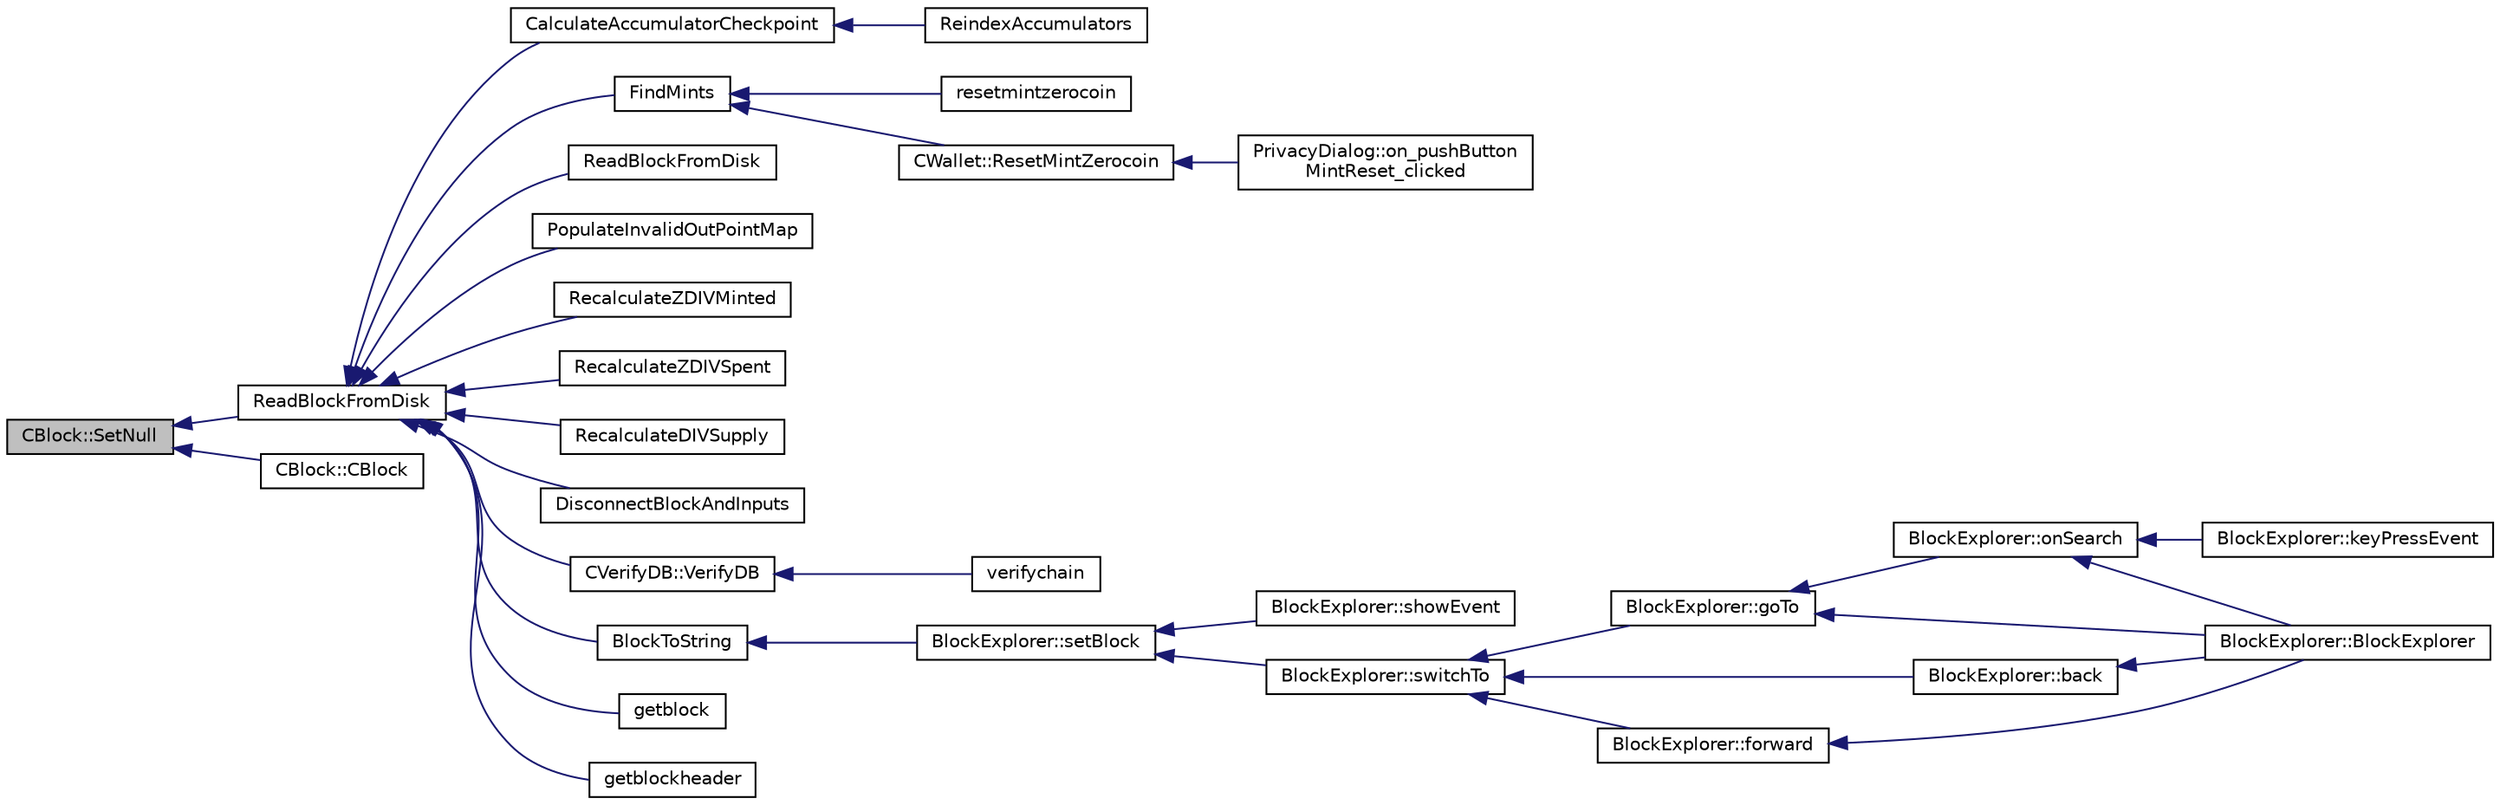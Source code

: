 digraph "CBlock::SetNull"
{
  edge [fontname="Helvetica",fontsize="10",labelfontname="Helvetica",labelfontsize="10"];
  node [fontname="Helvetica",fontsize="10",shape=record];
  rankdir="LR";
  Node212 [label="CBlock::SetNull",height=0.2,width=0.4,color="black", fillcolor="grey75", style="filled", fontcolor="black"];
  Node212 -> Node213 [dir="back",color="midnightblue",fontsize="10",style="solid",fontname="Helvetica"];
  Node213 [label="ReadBlockFromDisk",height=0.2,width=0.4,color="black", fillcolor="white", style="filled",URL="$main_8h.html#a2dc350346749b7da7f4b40c114ee5147"];
  Node213 -> Node214 [dir="back",color="midnightblue",fontsize="10",style="solid",fontname="Helvetica"];
  Node214 [label="CalculateAccumulatorCheckpoint",height=0.2,width=0.4,color="black", fillcolor="white", style="filled",URL="$accumulators_8h.html#a62f6e6ab26cfeebb5b184a41ba770e0e"];
  Node214 -> Node215 [dir="back",color="midnightblue",fontsize="10",style="solid",fontname="Helvetica"];
  Node215 [label="ReindexAccumulators",height=0.2,width=0.4,color="black", fillcolor="white", style="filled",URL="$main_8h.html#a4a74b45eb12b8c115906e305e109c5d9"];
  Node213 -> Node216 [dir="back",color="midnightblue",fontsize="10",style="solid",fontname="Helvetica"];
  Node216 [label="FindMints",height=0.2,width=0.4,color="black", fillcolor="white", style="filled",URL="$main_8h.html#a5bdf923beb5f3417fd033c28216b6acb"];
  Node216 -> Node217 [dir="back",color="midnightblue",fontsize="10",style="solid",fontname="Helvetica"];
  Node217 [label="resetmintzerocoin",height=0.2,width=0.4,color="black", fillcolor="white", style="filled",URL="$rpcwallet_8cpp.html#a9336d9bdaa3e1ebb98fb2cc6fdef1d9b"];
  Node216 -> Node218 [dir="back",color="midnightblue",fontsize="10",style="solid",fontname="Helvetica"];
  Node218 [label="CWallet::ResetMintZerocoin",height=0.2,width=0.4,color="black", fillcolor="white", style="filled",URL="$class_c_wallet.html#a48b81fb27683fe4693a7385909dcd391"];
  Node218 -> Node219 [dir="back",color="midnightblue",fontsize="10",style="solid",fontname="Helvetica"];
  Node219 [label="PrivacyDialog::on_pushButton\lMintReset_clicked",height=0.2,width=0.4,color="black", fillcolor="white", style="filled",URL="$class_privacy_dialog.html#a1a50924516087ce5810b2b2831567a31"];
  Node213 -> Node220 [dir="back",color="midnightblue",fontsize="10",style="solid",fontname="Helvetica"];
  Node220 [label="ReadBlockFromDisk",height=0.2,width=0.4,color="black", fillcolor="white", style="filled",URL="$main_8h.html#a445ff051f3b0038c0b19b7e1156c9f95"];
  Node213 -> Node221 [dir="back",color="midnightblue",fontsize="10",style="solid",fontname="Helvetica"];
  Node221 [label="PopulateInvalidOutPointMap",height=0.2,width=0.4,color="black", fillcolor="white", style="filled",URL="$main_8h.html#ae7d38ec9b36061a4216d318d34dde6e2"];
  Node213 -> Node222 [dir="back",color="midnightblue",fontsize="10",style="solid",fontname="Helvetica"];
  Node222 [label="RecalculateZDIVMinted",height=0.2,width=0.4,color="black", fillcolor="white", style="filled",URL="$main_8h.html#a4143f85b263bcd3fc3915dbc19009495"];
  Node213 -> Node223 [dir="back",color="midnightblue",fontsize="10",style="solid",fontname="Helvetica"];
  Node223 [label="RecalculateZDIVSpent",height=0.2,width=0.4,color="black", fillcolor="white", style="filled",URL="$main_8h.html#a161774bfe6fd9f0422f56db71f98071b"];
  Node213 -> Node224 [dir="back",color="midnightblue",fontsize="10",style="solid",fontname="Helvetica"];
  Node224 [label="RecalculateDIVSupply",height=0.2,width=0.4,color="black", fillcolor="white", style="filled",URL="$main_8h.html#aebdec7b14f50bbafc5aafe72f08c716d"];
  Node213 -> Node225 [dir="back",color="midnightblue",fontsize="10",style="solid",fontname="Helvetica"];
  Node225 [label="DisconnectBlockAndInputs",height=0.2,width=0.4,color="black", fillcolor="white", style="filled",URL="$main_8cpp.html#acc33d7f850152cbbb9d00f7c71d99704"];
  Node213 -> Node226 [dir="back",color="midnightblue",fontsize="10",style="solid",fontname="Helvetica"];
  Node226 [label="CVerifyDB::VerifyDB",height=0.2,width=0.4,color="black", fillcolor="white", style="filled",URL="$class_c_verify_d_b.html#a5d3e3ade35a14ddce2404e18e4b1df50"];
  Node226 -> Node227 [dir="back",color="midnightblue",fontsize="10",style="solid",fontname="Helvetica"];
  Node227 [label="verifychain",height=0.2,width=0.4,color="black", fillcolor="white", style="filled",URL="$rpcblockchain_8cpp.html#a0b1dd8862fc7292c243ad9489f96a3c8"];
  Node213 -> Node228 [dir="back",color="midnightblue",fontsize="10",style="solid",fontname="Helvetica"];
  Node228 [label="BlockToString",height=0.2,width=0.4,color="black", fillcolor="white", style="filled",URL="$blockexplorer_8cpp.html#a6caededa67ac9ad171dc1a6fac4a708f"];
  Node228 -> Node229 [dir="back",color="midnightblue",fontsize="10",style="solid",fontname="Helvetica"];
  Node229 [label="BlockExplorer::setBlock",height=0.2,width=0.4,color="black", fillcolor="white", style="filled",URL="$class_block_explorer.html#ac6dea0edb51e7410dacc99feaf9af916"];
  Node229 -> Node230 [dir="back",color="midnightblue",fontsize="10",style="solid",fontname="Helvetica"];
  Node230 [label="BlockExplorer::showEvent",height=0.2,width=0.4,color="black", fillcolor="white", style="filled",URL="$class_block_explorer.html#a2558e79dbb14bda3d9367f0b50240fa4"];
  Node229 -> Node231 [dir="back",color="midnightblue",fontsize="10",style="solid",fontname="Helvetica"];
  Node231 [label="BlockExplorer::switchTo",height=0.2,width=0.4,color="black", fillcolor="white", style="filled",URL="$class_block_explorer.html#a24d6353efb00436dd029e234e3a86121"];
  Node231 -> Node232 [dir="back",color="midnightblue",fontsize="10",style="solid",fontname="Helvetica"];
  Node232 [label="BlockExplorer::goTo",height=0.2,width=0.4,color="black", fillcolor="white", style="filled",URL="$class_block_explorer.html#a32a642323bf89030d4f3519d79893ccd"];
  Node232 -> Node233 [dir="back",color="midnightblue",fontsize="10",style="solid",fontname="Helvetica"];
  Node233 [label="BlockExplorer::BlockExplorer",height=0.2,width=0.4,color="black", fillcolor="white", style="filled",URL="$class_block_explorer.html#aa1824a81f9b6d20dce7be419170ea02b"];
  Node232 -> Node234 [dir="back",color="midnightblue",fontsize="10",style="solid",fontname="Helvetica"];
  Node234 [label="BlockExplorer::onSearch",height=0.2,width=0.4,color="black", fillcolor="white", style="filled",URL="$class_block_explorer.html#a5d9b6b07b7a7cb14c9731950d76074a4"];
  Node234 -> Node233 [dir="back",color="midnightblue",fontsize="10",style="solid",fontname="Helvetica"];
  Node234 -> Node235 [dir="back",color="midnightblue",fontsize="10",style="solid",fontname="Helvetica"];
  Node235 [label="BlockExplorer::keyPressEvent",height=0.2,width=0.4,color="black", fillcolor="white", style="filled",URL="$class_block_explorer.html#ae64a065d31adf1c1411dc1810cdd576c"];
  Node231 -> Node236 [dir="back",color="midnightblue",fontsize="10",style="solid",fontname="Helvetica"];
  Node236 [label="BlockExplorer::back",height=0.2,width=0.4,color="black", fillcolor="white", style="filled",URL="$class_block_explorer.html#aed5a84d4c9691f29721829eca6023169"];
  Node236 -> Node233 [dir="back",color="midnightblue",fontsize="10",style="solid",fontname="Helvetica"];
  Node231 -> Node237 [dir="back",color="midnightblue",fontsize="10",style="solid",fontname="Helvetica"];
  Node237 [label="BlockExplorer::forward",height=0.2,width=0.4,color="black", fillcolor="white", style="filled",URL="$class_block_explorer.html#a062131c18869d12dc393775f3695e89f"];
  Node237 -> Node233 [dir="back",color="midnightblue",fontsize="10",style="solid",fontname="Helvetica"];
  Node213 -> Node238 [dir="back",color="midnightblue",fontsize="10",style="solid",fontname="Helvetica"];
  Node238 [label="getblock",height=0.2,width=0.4,color="black", fillcolor="white", style="filled",URL="$rpcblockchain_8cpp.html#a63608cf1bb275120194c3b4e070af3d7"];
  Node213 -> Node239 [dir="back",color="midnightblue",fontsize="10",style="solid",fontname="Helvetica"];
  Node239 [label="getblockheader",height=0.2,width=0.4,color="black", fillcolor="white", style="filled",URL="$rpcblockchain_8cpp.html#ab3595474553cb389c54aa6289acf9cd7"];
  Node212 -> Node240 [dir="back",color="midnightblue",fontsize="10",style="solid",fontname="Helvetica"];
  Node240 [label="CBlock::CBlock",height=0.2,width=0.4,color="black", fillcolor="white", style="filled",URL="$class_c_block.html#aaaf8819d785559699cffbbfccb37a3b6"];
}
